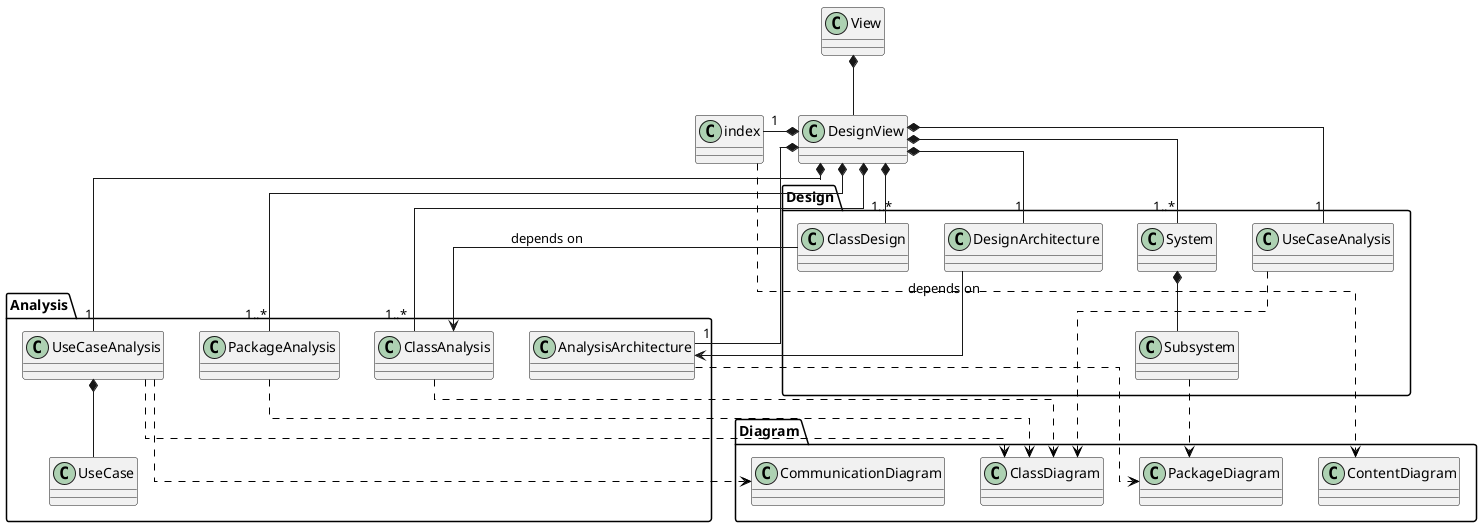 @startuml

top to bottom direction
skinparam Linetype ortho

namespace Analysis{
    Class AnalysisArchitecture
    Class UseCaseAnalysis
    Class UseCase
    Class ClassAnalysis
    Class PackageAnalysis
}

namespace Design{
    Class System
    Class Subsystem
    Class UseCaseAnalysis
    Class ClassDesign
    Class DesignArchitecture

}

View *-- DesignView
DesignView *-left- "1" index
DesignView *-- "1" Analysis.AnalysisArchitecture
DesignView *-- "1" Analysis.UseCaseAnalysis
DesignView *-- "1..*" Analysis.PackageAnalysis
DesignView *-- "1..*" Analysis.ClassAnalysis
DesignView *-- "1" Design.DesignArchitecture
DesignView *-- "1..*" Design.ClassDesign
DesignView *-- "1" Design.UseCaseAnalysis
DesignView *-- "1..*" Design.System

Analysis.AnalysisArchitecture .[#000000].> Diagram.PackageDiagram
Analysis.UseCaseAnalysis .[#000000].> Diagram.ClassDiagram
Analysis.UseCaseAnalysis .[#000000].> Diagram.CommunicationDiagram
Analysis.ClassAnalysis .[#000000].> Diagram.ClassDiagram
Analysis.PackageAnalysis .[#000000].> Diagram.ClassDiagram
Analysis.UseCaseAnalysis *-- Analysis.UseCase

Design.ClassDesign --> Analysis.ClassAnalysis : depends on
Design.DesignArchitecture "depends on" --> Analysis.AnalysisArchitecture
Design.Subsystem .[#000000].> Diagram.PackageDiagram
Design.UseCaseAnalysis .[#000000].> Diagram.ClassDiagram
Design.System *-- Design.Subsystem
index .[#000000].> Diagram.ContentDiagram
@enduml